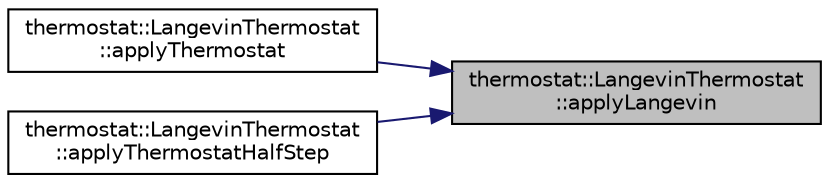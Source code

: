digraph "thermostat::LangevinThermostat::applyLangevin"
{
 // LATEX_PDF_SIZE
  edge [fontname="Helvetica",fontsize="10",labelfontname="Helvetica",labelfontsize="10"];
  node [fontname="Helvetica",fontsize="10",shape=record];
  rankdir="RL";
  Node1 [label="thermostat::LangevinThermostat\l::applyLangevin",height=0.2,width=0.4,color="black", fillcolor="grey75", style="filled", fontcolor="black",tooltip="apply Langevin thermostat"];
  Node1 -> Node2 [dir="back",color="midnightblue",fontsize="10",style="solid",fontname="Helvetica"];
  Node2 [label="thermostat::LangevinThermostat\l::applyThermostat",height=0.2,width=0.4,color="black", fillcolor="white", style="filled",URL="$classthermostat_1_1LangevinThermostat.html#a668eb1f8e6963075cb5345592e5304a0",tooltip="apply thermostat - Langevin"];
  Node1 -> Node3 [dir="back",color="midnightblue",fontsize="10",style="solid",fontname="Helvetica"];
  Node3 [label="thermostat::LangevinThermostat\l::applyThermostatHalfStep",height=0.2,width=0.4,color="black", fillcolor="white", style="filled",URL="$classthermostat_1_1LangevinThermostat.html#ab65570a0d0e037655f2f8f764c8d66f1",tooltip="apply thermostat half step - Langevin"];
}
